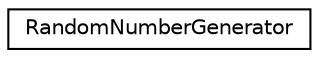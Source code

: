 digraph "Graphical Class Hierarchy"
{
  edge [fontname="Helvetica",fontsize="10",labelfontname="Helvetica",labelfontsize="10"];
  node [fontname="Helvetica",fontsize="10",shape=record];
  rankdir="LR";
  Node0 [label="RandomNumberGenerator",height=0.2,width=0.4,color="black", fillcolor="white", style="filled",URL="$class_random_number_generator.html"];
}
